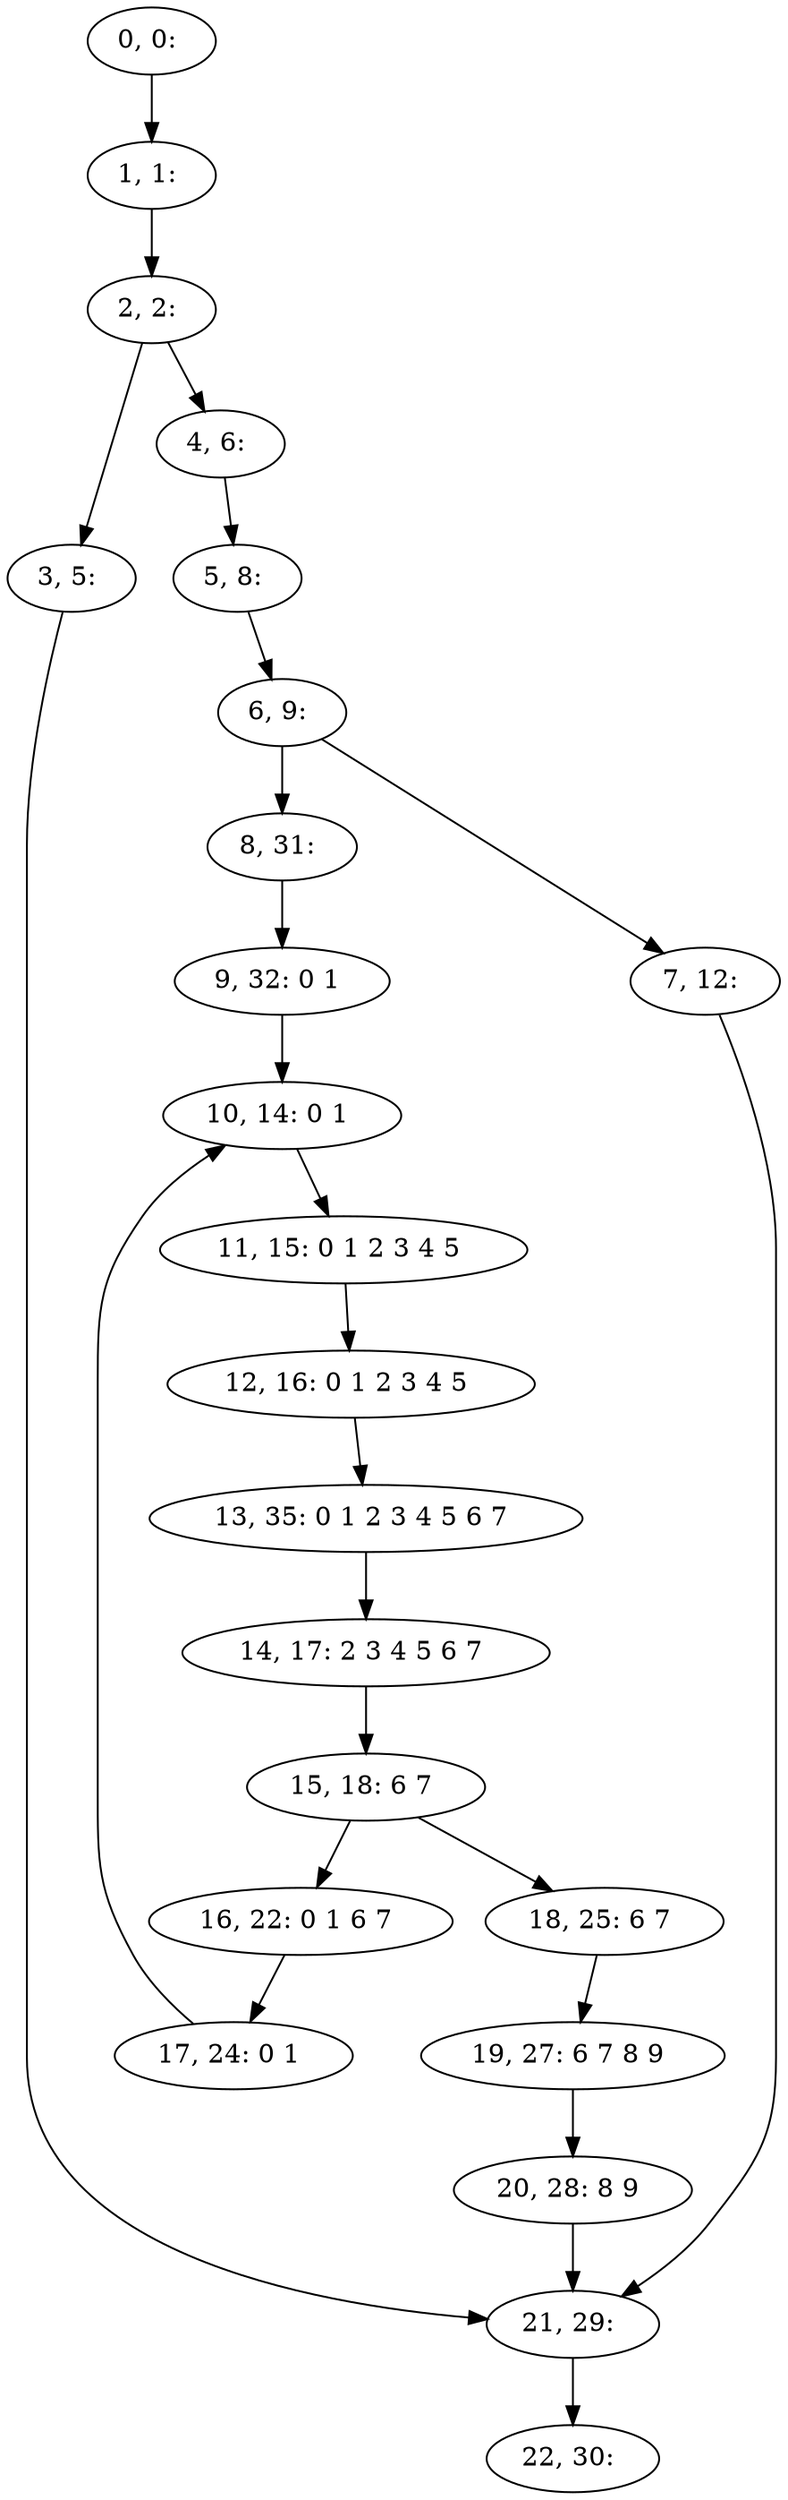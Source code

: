 digraph G {
0[label="0, 0: "];
1[label="1, 1: "];
2[label="2, 2: "];
3[label="3, 5: "];
4[label="4, 6: "];
5[label="5, 8: "];
6[label="6, 9: "];
7[label="7, 12: "];
8[label="8, 31: "];
9[label="9, 32: 0 1 "];
10[label="10, 14: 0 1 "];
11[label="11, 15: 0 1 2 3 4 5 "];
12[label="12, 16: 0 1 2 3 4 5 "];
13[label="13, 35: 0 1 2 3 4 5 6 7 "];
14[label="14, 17: 2 3 4 5 6 7 "];
15[label="15, 18: 6 7 "];
16[label="16, 22: 0 1 6 7 "];
17[label="17, 24: 0 1 "];
18[label="18, 25: 6 7 "];
19[label="19, 27: 6 7 8 9 "];
20[label="20, 28: 8 9 "];
21[label="21, 29: "];
22[label="22, 30: "];
0->1 ;
1->2 ;
2->3 ;
2->4 ;
3->21 ;
4->5 ;
5->6 ;
6->7 ;
6->8 ;
7->21 ;
8->9 ;
9->10 ;
10->11 ;
11->12 ;
12->13 ;
13->14 ;
14->15 ;
15->16 ;
15->18 ;
16->17 ;
17->10 ;
18->19 ;
19->20 ;
20->21 ;
21->22 ;
}

